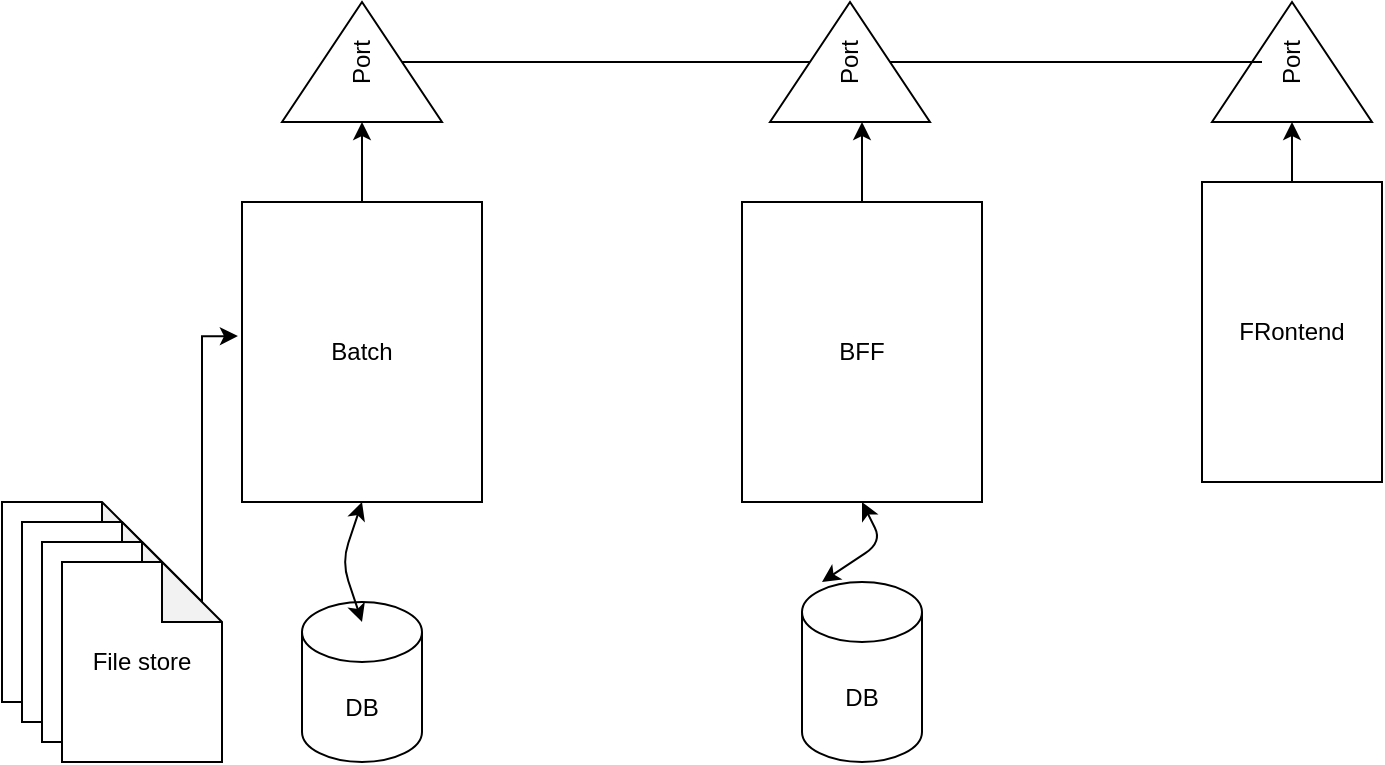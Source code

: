 <mxfile version="14.9.3" type="github">
  <diagram id="bVMx2vy2ZX0_YjoEcBE9" name="Page-1">
    <mxGraphModel dx="1186" dy="661" grid="1" gridSize="10" guides="1" tooltips="1" connect="1" arrows="1" fold="1" page="1" pageScale="1" pageWidth="827" pageHeight="1169" math="0" shadow="0">
      <root>
        <mxCell id="0" />
        <mxCell id="1" parent="0" />
        <mxCell id="V8sUl9mfiPNBY8zqdDux-2" style="edgeStyle=orthogonalEdgeStyle;rounded=0;orthogonalLoop=1;jettySize=auto;html=1;" edge="1" parent="1" source="V8sUl9mfiPNBY8zqdDux-1">
          <mxGeometry relative="1" as="geometry">
            <mxPoint x="200" y="90" as="targetPoint" />
          </mxGeometry>
        </mxCell>
        <mxCell id="V8sUl9mfiPNBY8zqdDux-1" value="Batch" style="rounded=0;whiteSpace=wrap;html=1;" vertex="1" parent="1">
          <mxGeometry x="140" y="130" width="120" height="150" as="geometry" />
        </mxCell>
        <mxCell id="V8sUl9mfiPNBY8zqdDux-3" value="DB" style="shape=cylinder3;whiteSpace=wrap;html=1;boundedLbl=1;backgroundOutline=1;size=15;" vertex="1" parent="1">
          <mxGeometry x="170" y="330" width="60" height="80" as="geometry" />
        </mxCell>
        <mxCell id="V8sUl9mfiPNBY8zqdDux-6" value="" style="endArrow=classic;startArrow=classic;html=1;entryX=0.5;entryY=1;entryDx=0;entryDy=0;" edge="1" parent="1" target="V8sUl9mfiPNBY8zqdDux-1">
          <mxGeometry width="50" height="50" relative="1" as="geometry">
            <mxPoint x="200" y="340" as="sourcePoint" />
            <mxPoint x="260" y="290" as="targetPoint" />
            <Array as="points">
              <mxPoint x="190" y="310" />
            </Array>
          </mxGeometry>
        </mxCell>
        <mxCell id="V8sUl9mfiPNBY8zqdDux-10" style="edgeStyle=orthogonalEdgeStyle;rounded=0;orthogonalLoop=1;jettySize=auto;html=1;" edge="1" parent="1" source="V8sUl9mfiPNBY8zqdDux-8">
          <mxGeometry relative="1" as="geometry">
            <mxPoint x="450" y="90" as="targetPoint" />
            <Array as="points">
              <mxPoint x="450" y="100" />
              <mxPoint x="450" y="100" />
            </Array>
          </mxGeometry>
        </mxCell>
        <mxCell id="V8sUl9mfiPNBY8zqdDux-8" value="BFF" style="rounded=0;whiteSpace=wrap;html=1;" vertex="1" parent="1">
          <mxGeometry x="390" y="130" width="120" height="150" as="geometry" />
        </mxCell>
        <mxCell id="V8sUl9mfiPNBY8zqdDux-11" style="edgeStyle=orthogonalEdgeStyle;rounded=0;orthogonalLoop=1;jettySize=auto;html=1;" edge="1" parent="1" source="V8sUl9mfiPNBY8zqdDux-9">
          <mxGeometry relative="1" as="geometry">
            <mxPoint x="665" y="90" as="targetPoint" />
          </mxGeometry>
        </mxCell>
        <mxCell id="V8sUl9mfiPNBY8zqdDux-9" value="FRontend" style="rounded=0;whiteSpace=wrap;html=1;" vertex="1" parent="1">
          <mxGeometry x="620" y="120" width="90" height="150" as="geometry" />
        </mxCell>
        <mxCell id="V8sUl9mfiPNBY8zqdDux-12" value="Port" style="triangle;whiteSpace=wrap;html=1;rotation=-90;" vertex="1" parent="1">
          <mxGeometry x="170" y="20" width="60" height="80" as="geometry" />
        </mxCell>
        <mxCell id="V8sUl9mfiPNBY8zqdDux-13" value="Port" style="triangle;whiteSpace=wrap;html=1;rotation=-90;" vertex="1" parent="1">
          <mxGeometry x="414" y="20" width="60" height="80" as="geometry" />
        </mxCell>
        <mxCell id="V8sUl9mfiPNBY8zqdDux-14" value="Port" style="triangle;whiteSpace=wrap;html=1;rotation=-90;" vertex="1" parent="1">
          <mxGeometry x="635" y="20" width="60" height="80" as="geometry" />
        </mxCell>
        <mxCell id="V8sUl9mfiPNBY8zqdDux-19" value="" style="endArrow=none;html=1;entryX=0.5;entryY=0;entryDx=0;entryDy=0;" edge="1" parent="1" source="V8sUl9mfiPNBY8zqdDux-12" target="V8sUl9mfiPNBY8zqdDux-13">
          <mxGeometry width="50" height="50" relative="1" as="geometry">
            <mxPoint x="390" y="390" as="sourcePoint" />
            <mxPoint x="440" y="340" as="targetPoint" />
            <Array as="points" />
          </mxGeometry>
        </mxCell>
        <mxCell id="V8sUl9mfiPNBY8zqdDux-20" value="" style="endArrow=none;html=1;exitX=0.5;exitY=1;exitDx=0;exitDy=0;" edge="1" parent="1" source="V8sUl9mfiPNBY8zqdDux-13">
          <mxGeometry width="50" height="50" relative="1" as="geometry">
            <mxPoint x="474" y="59.5" as="sourcePoint" />
            <mxPoint x="650" y="60" as="targetPoint" />
            <Array as="points" />
          </mxGeometry>
        </mxCell>
        <mxCell id="V8sUl9mfiPNBY8zqdDux-22" style="edgeStyle=orthogonalEdgeStyle;rounded=0;orthogonalLoop=1;jettySize=auto;html=1;entryX=-0.017;entryY=0.447;entryDx=0;entryDy=0;entryPerimeter=0;" edge="1" parent="1" source="V8sUl9mfiPNBY8zqdDux-21" target="V8sUl9mfiPNBY8zqdDux-1">
          <mxGeometry relative="1" as="geometry" />
        </mxCell>
        <mxCell id="V8sUl9mfiPNBY8zqdDux-21" value="" style="shape=note;whiteSpace=wrap;html=1;backgroundOutline=1;darkOpacity=0.05;" vertex="1" parent="1">
          <mxGeometry x="20" y="280" width="80" height="100" as="geometry" />
        </mxCell>
        <mxCell id="V8sUl9mfiPNBY8zqdDux-23" value="" style="shape=note;whiteSpace=wrap;html=1;backgroundOutline=1;darkOpacity=0.05;" vertex="1" parent="1">
          <mxGeometry x="30" y="290" width="80" height="100" as="geometry" />
        </mxCell>
        <mxCell id="V8sUl9mfiPNBY8zqdDux-24" value="" style="shape=note;whiteSpace=wrap;html=1;backgroundOutline=1;darkOpacity=0.05;" vertex="1" parent="1">
          <mxGeometry x="40" y="300" width="80" height="100" as="geometry" />
        </mxCell>
        <mxCell id="V8sUl9mfiPNBY8zqdDux-25" value="File store" style="shape=note;whiteSpace=wrap;html=1;backgroundOutline=1;darkOpacity=0.05;" vertex="1" parent="1">
          <mxGeometry x="50" y="310" width="80" height="100" as="geometry" />
        </mxCell>
        <mxCell id="V8sUl9mfiPNBY8zqdDux-26" value="DB" style="shape=cylinder3;whiteSpace=wrap;html=1;boundedLbl=1;backgroundOutline=1;size=15;" vertex="1" parent="1">
          <mxGeometry x="420" y="320" width="60" height="90" as="geometry" />
        </mxCell>
        <mxCell id="V8sUl9mfiPNBY8zqdDux-28" value="" style="endArrow=classic;startArrow=classic;html=1;entryX=0.5;entryY=1;entryDx=0;entryDy=0;" edge="1" parent="1" source="V8sUl9mfiPNBY8zqdDux-26" target="V8sUl9mfiPNBY8zqdDux-8">
          <mxGeometry width="50" height="50" relative="1" as="geometry">
            <mxPoint x="210" y="350" as="sourcePoint" />
            <mxPoint x="210" y="290" as="targetPoint" />
            <Array as="points">
              <mxPoint x="430" y="320" />
              <mxPoint x="460" y="300" />
            </Array>
          </mxGeometry>
        </mxCell>
      </root>
    </mxGraphModel>
  </diagram>
</mxfile>
